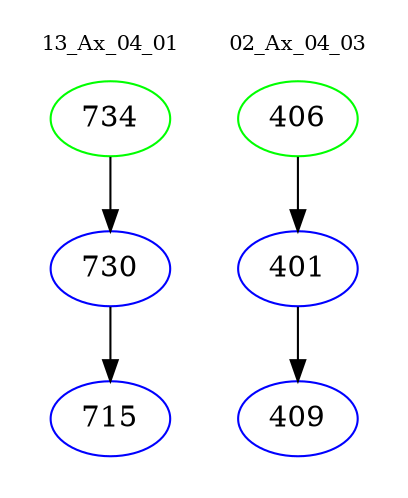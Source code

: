 digraph{
subgraph cluster_0 {
color = white
label = "13_Ax_04_01";
fontsize=10;
T0_734 [label="734", color="green"]
T0_734 -> T0_730 [color="black"]
T0_730 [label="730", color="blue"]
T0_730 -> T0_715 [color="black"]
T0_715 [label="715", color="blue"]
}
subgraph cluster_1 {
color = white
label = "02_Ax_04_03";
fontsize=10;
T1_406 [label="406", color="green"]
T1_406 -> T1_401 [color="black"]
T1_401 [label="401", color="blue"]
T1_401 -> T1_409 [color="black"]
T1_409 [label="409", color="blue"]
}
}
